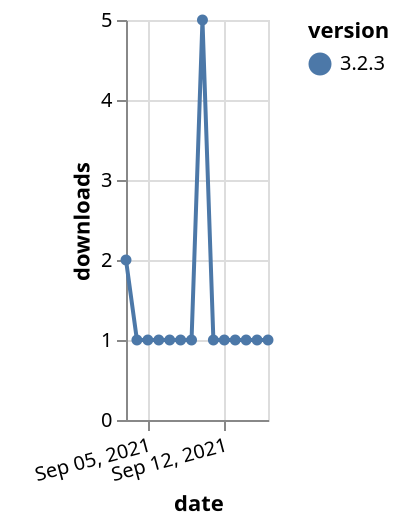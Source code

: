 {"$schema": "https://vega.github.io/schema/vega-lite/v5.json", "description": "A simple bar chart with embedded data.", "data": {"values": [{"date": "2021-09-03", "total": 503, "delta": 2, "version": "3.2.3"}, {"date": "2021-09-04", "total": 504, "delta": 1, "version": "3.2.3"}, {"date": "2021-09-05", "total": 505, "delta": 1, "version": "3.2.3"}, {"date": "2021-09-06", "total": 506, "delta": 1, "version": "3.2.3"}, {"date": "2021-09-07", "total": 507, "delta": 1, "version": "3.2.3"}, {"date": "2021-09-08", "total": 508, "delta": 1, "version": "3.2.3"}, {"date": "2021-09-09", "total": 509, "delta": 1, "version": "3.2.3"}, {"date": "2021-09-10", "total": 514, "delta": 5, "version": "3.2.3"}, {"date": "2021-09-11", "total": 515, "delta": 1, "version": "3.2.3"}, {"date": "2021-09-12", "total": 516, "delta": 1, "version": "3.2.3"}, {"date": "2021-09-13", "total": 517, "delta": 1, "version": "3.2.3"}, {"date": "2021-09-14", "total": 518, "delta": 1, "version": "3.2.3"}, {"date": "2021-09-15", "total": 519, "delta": 1, "version": "3.2.3"}, {"date": "2021-09-16", "total": 520, "delta": 1, "version": "3.2.3"}]}, "width": "container", "mark": {"type": "line", "point": {"filled": true}}, "encoding": {"x": {"field": "date", "type": "temporal", "timeUnit": "yearmonthdate", "title": "date", "axis": {"labelAngle": -15}}, "y": {"field": "delta", "type": "quantitative", "title": "downloads"}, "color": {"field": "version", "type": "nominal"}, "tooltip": {"field": "delta"}}}